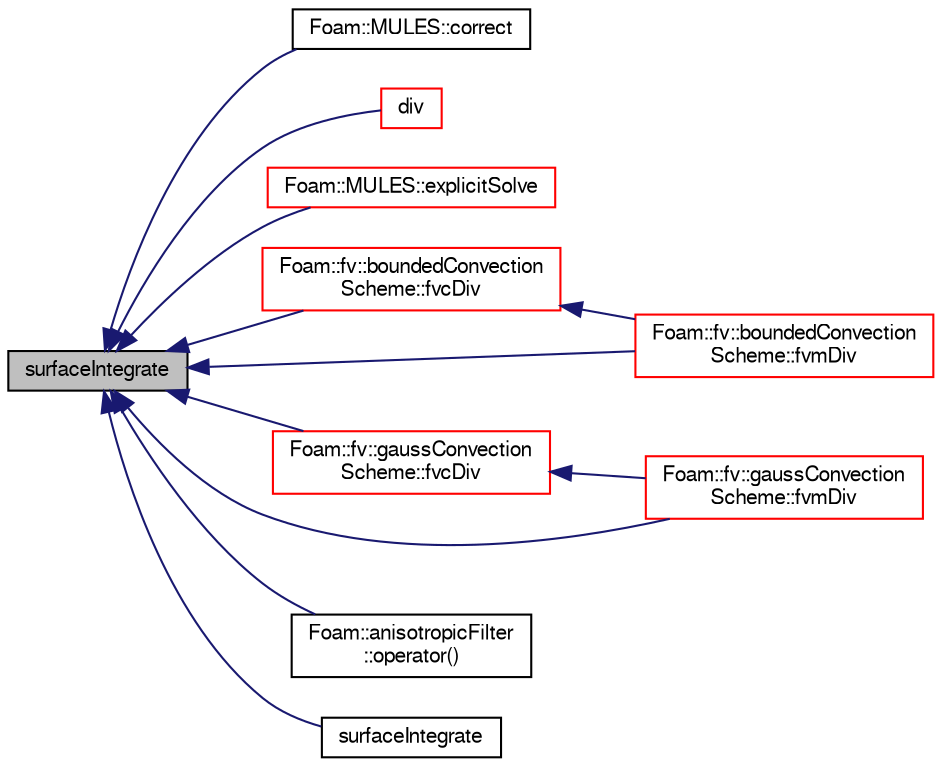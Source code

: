 digraph "surfaceIntegrate"
{
  bgcolor="transparent";
  edge [fontname="FreeSans",fontsize="10",labelfontname="FreeSans",labelfontsize="10"];
  node [fontname="FreeSans",fontsize="10",shape=record];
  rankdir="LR";
  Node23253 [label="surfaceIntegrate",height=0.2,width=0.4,color="black", fillcolor="grey75", style="filled", fontcolor="black"];
  Node23253 -> Node23254 [dir="back",color="midnightblue",fontsize="10",style="solid",fontname="FreeSans"];
  Node23254 [label="Foam::MULES::correct",height=0.2,width=0.4,color="black",URL="$a21136.html#a6bba2fe466f3b69b267b8e0a3bd4bff1"];
  Node23253 -> Node23255 [dir="back",color="midnightblue",fontsize="10",style="solid",fontname="FreeSans"];
  Node23255 [label="div",height=0.2,width=0.4,color="red",URL="$a21134.html#a585533948ad80abfe589d920c641f251"];
  Node23253 -> Node23859 [dir="back",color="midnightblue",fontsize="10",style="solid",fontname="FreeSans"];
  Node23859 [label="Foam::MULES::explicitSolve",height=0.2,width=0.4,color="red",URL="$a21136.html#a62d251545cddb4d8e55512c4a86dcabf"];
  Node23253 -> Node25258 [dir="back",color="midnightblue",fontsize="10",style="solid",fontname="FreeSans"];
  Node25258 [label="Foam::fv::boundedConvection\lScheme::fvcDiv",height=0.2,width=0.4,color="red",URL="$a22438.html#ad8ea4200287899e92802d7b744dd15f6"];
  Node25258 -> Node25260 [dir="back",color="midnightblue",fontsize="10",style="solid",fontname="FreeSans"];
  Node25260 [label="Foam::fv::boundedConvection\lScheme::fvmDiv",height=0.2,width=0.4,color="red",URL="$a22438.html#ad6edbed7fbf0c42fcc63dee2f3ee3bf3"];
  Node23253 -> Node25263 [dir="back",color="midnightblue",fontsize="10",style="solid",fontname="FreeSans"];
  Node25263 [label="Foam::fv::gaussConvection\lScheme::fvcDiv",height=0.2,width=0.4,color="red",URL="$a22446.html#ad8ea4200287899e92802d7b744dd15f6"];
  Node25263 -> Node25269 [dir="back",color="midnightblue",fontsize="10",style="solid",fontname="FreeSans"];
  Node25269 [label="Foam::fv::gaussConvection\lScheme::fvmDiv",height=0.2,width=0.4,color="red",URL="$a22446.html#ad6edbed7fbf0c42fcc63dee2f3ee3bf3"];
  Node23253 -> Node25260 [dir="back",color="midnightblue",fontsize="10",style="solid",fontname="FreeSans"];
  Node23253 -> Node25269 [dir="back",color="midnightblue",fontsize="10",style="solid",fontname="FreeSans"];
  Node23253 -> Node25274 [dir="back",color="midnightblue",fontsize="10",style="solid",fontname="FreeSans"];
  Node25274 [label="Foam::anisotropicFilter\l::operator()",height=0.2,width=0.4,color="black",URL="$a31130.html#a57f485be4b718f128b5c974aea60a703"];
  Node23253 -> Node25275 [dir="back",color="midnightblue",fontsize="10",style="solid",fontname="FreeSans"];
  Node25275 [label="surfaceIntegrate",height=0.2,width=0.4,color="black",URL="$a21134.html#a9c95a4e3c2b8abacbac5761792c17af2"];
}
